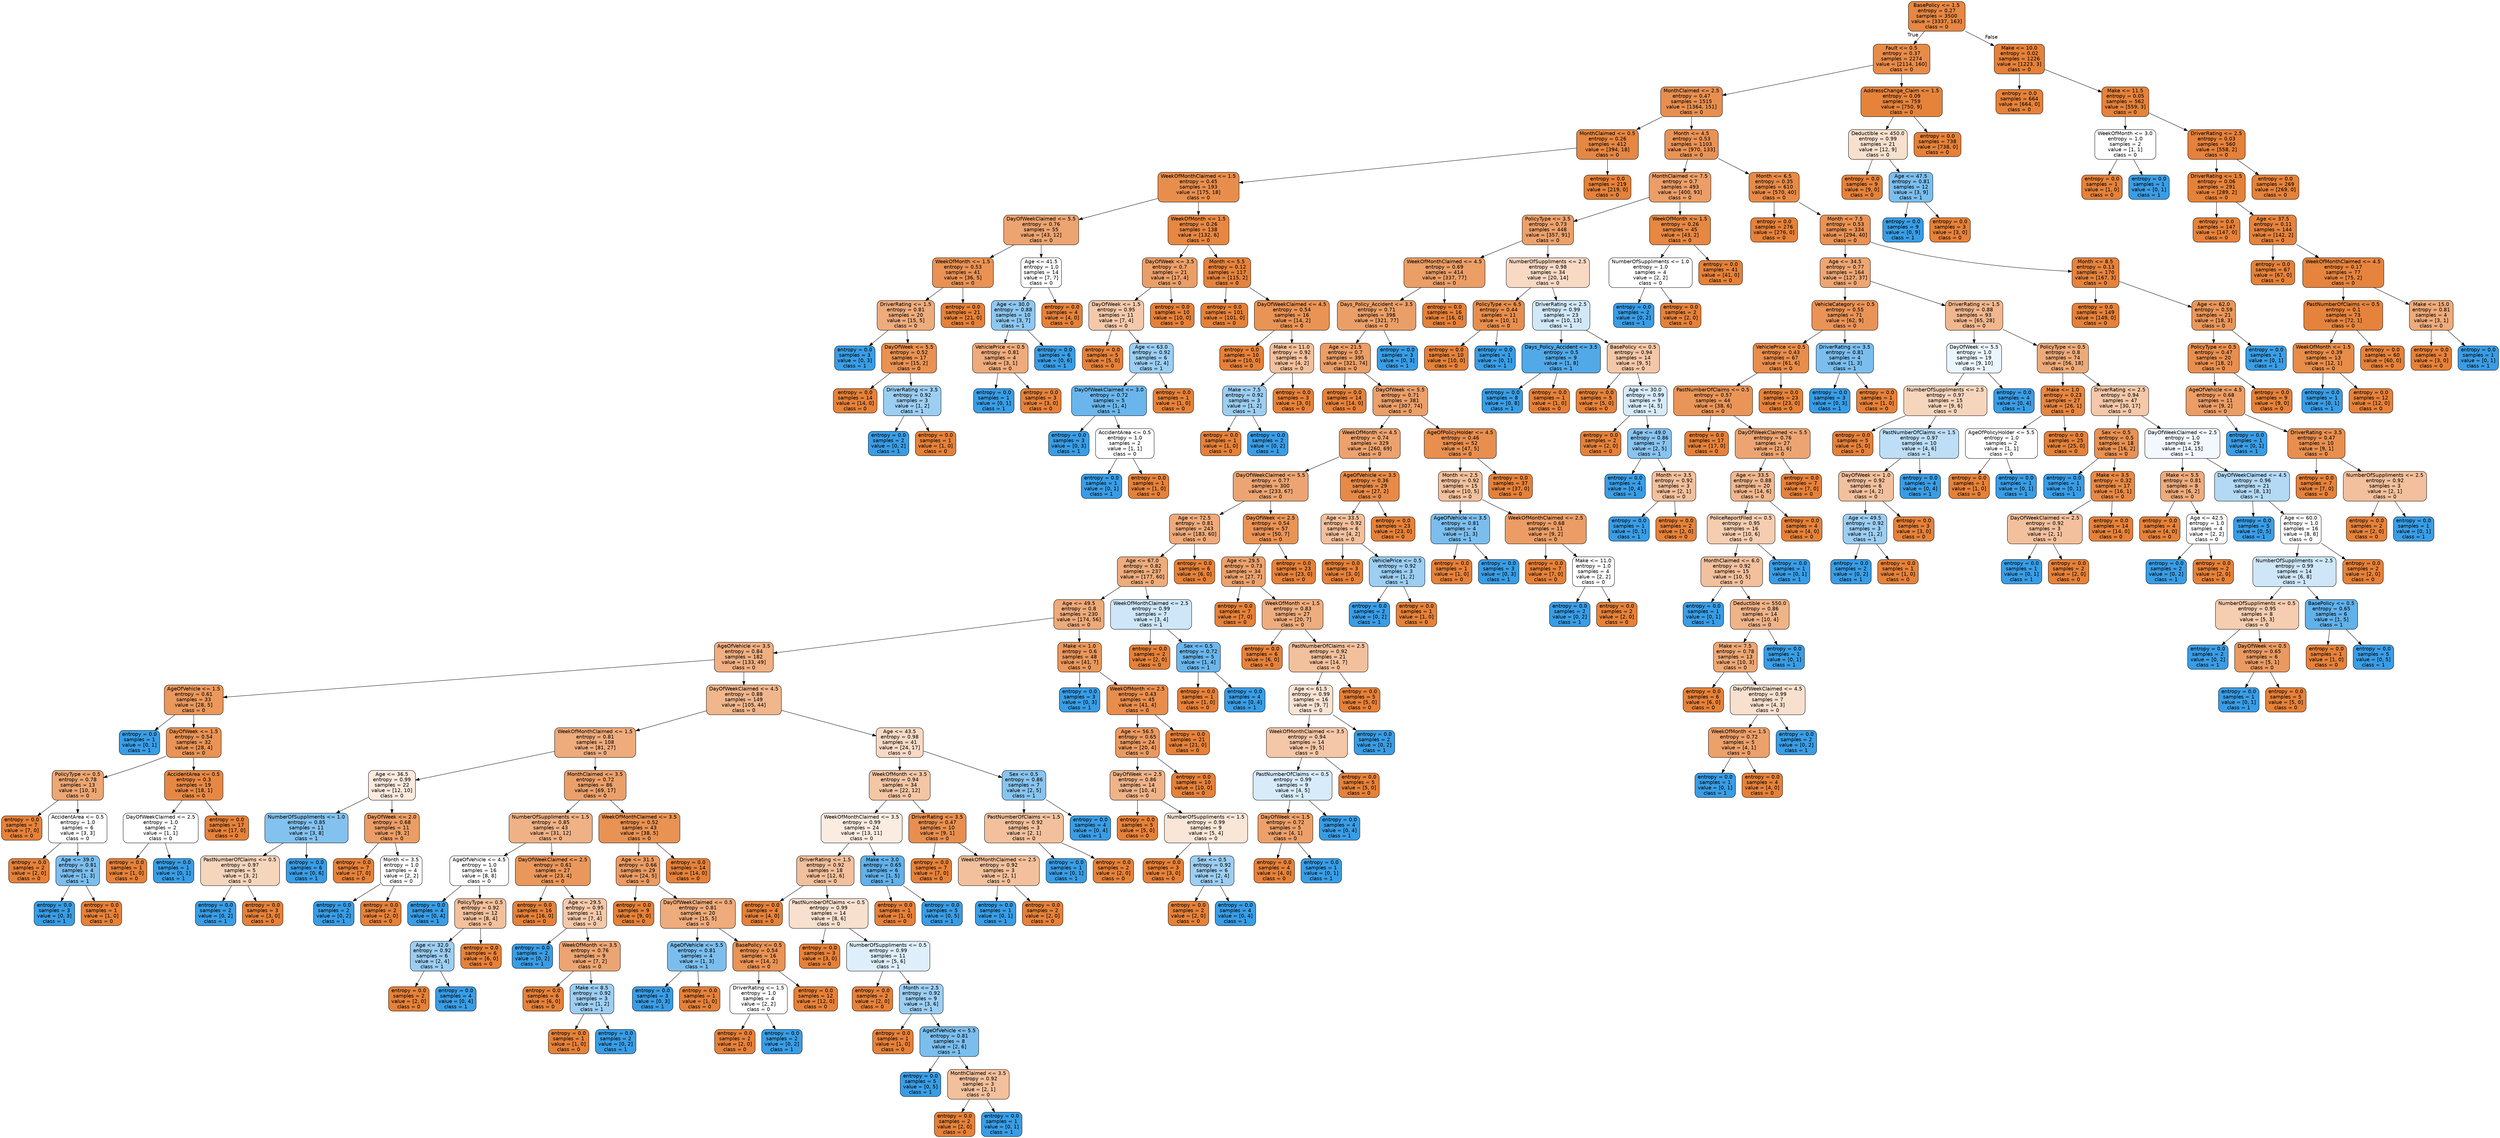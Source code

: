 digraph Tree {
node [shape=box, style="filled, rounded", color="black", fontname=helvetica] ;
edge [fontname=helvetica] ;
0 [label="BasePolicy <= 1.5\nentropy = 0.27\nsamples = 3500\nvalue = [3337, 163]\nclass = 0", fillcolor="#e68743"] ;
1 [label="Fault <= 0.5\nentropy = 0.37\nsamples = 2274\nvalue = [2114, 160]\nclass = 0", fillcolor="#e78b48"] ;
0 -> 1 [labeldistance=2.5, labelangle=45, headlabel="True"] ;
2 [label="MonthClaimed <= 2.5\nentropy = 0.47\nsamples = 1515\nvalue = [1364, 151]\nclass = 0", fillcolor="#e88f4f"] ;
1 -> 2 ;
3 [label="MonthClaimed <= 0.5\nentropy = 0.26\nsamples = 412\nvalue = [394, 18]\nclass = 0", fillcolor="#e68742"] ;
2 -> 3 ;
4 [label="WeekOfMonthClaimed <= 1.5\nentropy = 0.45\nsamples = 193\nvalue = [175, 18]\nclass = 0", fillcolor="#e88e4d"] ;
3 -> 4 ;
5 [label="DayOfWeekClaimed <= 5.5\nentropy = 0.76\nsamples = 55\nvalue = [43, 12]\nclass = 0", fillcolor="#eca470"] ;
4 -> 5 ;
6 [label="WeekOfMonth <= 1.5\nentropy = 0.53\nsamples = 41\nvalue = [36, 5]\nclass = 0", fillcolor="#e99254"] ;
5 -> 6 ;
7 [label="DriverRating <= 1.5\nentropy = 0.81\nsamples = 20\nvalue = [15, 5]\nclass = 0", fillcolor="#eeab7b"] ;
6 -> 7 ;
8 [label="entropy = 0.0\nsamples = 3\nvalue = [0, 3]\nclass = 1", fillcolor="#399de5"] ;
7 -> 8 ;
9 [label="DayOfWeek <= 5.5\nentropy = 0.52\nsamples = 17\nvalue = [15, 2]\nclass = 0", fillcolor="#e89253"] ;
7 -> 9 ;
10 [label="entropy = 0.0\nsamples = 14\nvalue = [14, 0]\nclass = 0", fillcolor="#e58139"] ;
9 -> 10 ;
11 [label="DriverRating <= 3.5\nentropy = 0.92\nsamples = 3\nvalue = [1, 2]\nclass = 1", fillcolor="#9ccef2"] ;
9 -> 11 ;
12 [label="entropy = 0.0\nsamples = 2\nvalue = [0, 2]\nclass = 1", fillcolor="#399de5"] ;
11 -> 12 ;
13 [label="entropy = 0.0\nsamples = 1\nvalue = [1, 0]\nclass = 0", fillcolor="#e58139"] ;
11 -> 13 ;
14 [label="entropy = 0.0\nsamples = 21\nvalue = [21, 0]\nclass = 0", fillcolor="#e58139"] ;
6 -> 14 ;
15 [label="Age <= 41.5\nentropy = 1.0\nsamples = 14\nvalue = [7, 7]\nclass = 0", fillcolor="#ffffff"] ;
5 -> 15 ;
16 [label="Age <= 30.0\nentropy = 0.88\nsamples = 10\nvalue = [3, 7]\nclass = 1", fillcolor="#8ec7f0"] ;
15 -> 16 ;
17 [label="VehiclePrice <= 0.5\nentropy = 0.81\nsamples = 4\nvalue = [3, 1]\nclass = 0", fillcolor="#eeab7b"] ;
16 -> 17 ;
18 [label="entropy = 0.0\nsamples = 1\nvalue = [0, 1]\nclass = 1", fillcolor="#399de5"] ;
17 -> 18 ;
19 [label="entropy = 0.0\nsamples = 3\nvalue = [3, 0]\nclass = 0", fillcolor="#e58139"] ;
17 -> 19 ;
20 [label="entropy = 0.0\nsamples = 6\nvalue = [0, 6]\nclass = 1", fillcolor="#399de5"] ;
16 -> 20 ;
21 [label="entropy = 0.0\nsamples = 4\nvalue = [4, 0]\nclass = 0", fillcolor="#e58139"] ;
15 -> 21 ;
22 [label="WeekOfMonth <= 1.5\nentropy = 0.26\nsamples = 138\nvalue = [132, 6]\nclass = 0", fillcolor="#e68742"] ;
4 -> 22 ;
23 [label="DayOfWeek <= 3.5\nentropy = 0.7\nsamples = 21\nvalue = [17, 4]\nclass = 0", fillcolor="#eb9f68"] ;
22 -> 23 ;
24 [label="DayOfWeek <= 1.5\nentropy = 0.95\nsamples = 11\nvalue = [7, 4]\nclass = 0", fillcolor="#f4c9aa"] ;
23 -> 24 ;
25 [label="entropy = 0.0\nsamples = 5\nvalue = [5, 0]\nclass = 0", fillcolor="#e58139"] ;
24 -> 25 ;
26 [label="Age <= 63.0\nentropy = 0.92\nsamples = 6\nvalue = [2, 4]\nclass = 1", fillcolor="#9ccef2"] ;
24 -> 26 ;
27 [label="DayOfWeekClaimed <= 3.0\nentropy = 0.72\nsamples = 5\nvalue = [1, 4]\nclass = 1", fillcolor="#6ab6ec"] ;
26 -> 27 ;
28 [label="entropy = 0.0\nsamples = 3\nvalue = [0, 3]\nclass = 1", fillcolor="#399de5"] ;
27 -> 28 ;
29 [label="AccidentArea <= 0.5\nentropy = 1.0\nsamples = 2\nvalue = [1, 1]\nclass = 0", fillcolor="#ffffff"] ;
27 -> 29 ;
30 [label="entropy = 0.0\nsamples = 1\nvalue = [0, 1]\nclass = 1", fillcolor="#399de5"] ;
29 -> 30 ;
31 [label="entropy = 0.0\nsamples = 1\nvalue = [1, 0]\nclass = 0", fillcolor="#e58139"] ;
29 -> 31 ;
32 [label="entropy = 0.0\nsamples = 1\nvalue = [1, 0]\nclass = 0", fillcolor="#e58139"] ;
26 -> 32 ;
33 [label="entropy = 0.0\nsamples = 10\nvalue = [10, 0]\nclass = 0", fillcolor="#e58139"] ;
23 -> 33 ;
34 [label="Month <= 5.5\nentropy = 0.12\nsamples = 117\nvalue = [115, 2]\nclass = 0", fillcolor="#e5833c"] ;
22 -> 34 ;
35 [label="entropy = 0.0\nsamples = 101\nvalue = [101, 0]\nclass = 0", fillcolor="#e58139"] ;
34 -> 35 ;
36 [label="DayOfWeekClaimed <= 4.5\nentropy = 0.54\nsamples = 16\nvalue = [14, 2]\nclass = 0", fillcolor="#e99355"] ;
34 -> 36 ;
37 [label="entropy = 0.0\nsamples = 10\nvalue = [10, 0]\nclass = 0", fillcolor="#e58139"] ;
36 -> 37 ;
38 [label="Make <= 11.0\nentropy = 0.92\nsamples = 6\nvalue = [4, 2]\nclass = 0", fillcolor="#f2c09c"] ;
36 -> 38 ;
39 [label="Make <= 7.5\nentropy = 0.92\nsamples = 3\nvalue = [1, 2]\nclass = 1", fillcolor="#9ccef2"] ;
38 -> 39 ;
40 [label="entropy = 0.0\nsamples = 1\nvalue = [1, 0]\nclass = 0", fillcolor="#e58139"] ;
39 -> 40 ;
41 [label="entropy = 0.0\nsamples = 2\nvalue = [0, 2]\nclass = 1", fillcolor="#399de5"] ;
39 -> 41 ;
42 [label="entropy = 0.0\nsamples = 3\nvalue = [3, 0]\nclass = 0", fillcolor="#e58139"] ;
38 -> 42 ;
43 [label="entropy = 0.0\nsamples = 219\nvalue = [219, 0]\nclass = 0", fillcolor="#e58139"] ;
3 -> 43 ;
44 [label="Month <= 4.5\nentropy = 0.53\nsamples = 1103\nvalue = [970, 133]\nclass = 0", fillcolor="#e99254"] ;
2 -> 44 ;
45 [label="MonthClaimed <= 7.5\nentropy = 0.7\nsamples = 493\nvalue = [400, 93]\nclass = 0", fillcolor="#eb9e67"] ;
44 -> 45 ;
46 [label="PolicyType <= 3.5\nentropy = 0.73\nsamples = 448\nvalue = [357, 91]\nclass = 0", fillcolor="#eca16b"] ;
45 -> 46 ;
47 [label="WeekOfMonthClaimed <= 4.5\nentropy = 0.69\nsamples = 414\nvalue = [337, 77]\nclass = 0", fillcolor="#eb9e66"] ;
46 -> 47 ;
48 [label="Days_Policy_Accident <= 3.5\nentropy = 0.71\nsamples = 398\nvalue = [321, 77]\nclass = 0", fillcolor="#eb9f68"] ;
47 -> 48 ;
49 [label="Age <= 21.5\nentropy = 0.7\nsamples = 395\nvalue = [321, 74]\nclass = 0", fillcolor="#eb9e67"] ;
48 -> 49 ;
50 [label="entropy = 0.0\nsamples = 14\nvalue = [14, 0]\nclass = 0", fillcolor="#e58139"] ;
49 -> 50 ;
51 [label="DayOfWeek <= 5.5\nentropy = 0.71\nsamples = 381\nvalue = [307, 74]\nclass = 0", fillcolor="#eb9f69"] ;
49 -> 51 ;
52 [label="WeekOfMonth <= 4.5\nentropy = 0.74\nsamples = 329\nvalue = [260, 69]\nclass = 0", fillcolor="#eca26e"] ;
51 -> 52 ;
53 [label="DayOfWeekClaimed <= 5.5\nentropy = 0.77\nsamples = 300\nvalue = [233, 67]\nclass = 0", fillcolor="#eca572"] ;
52 -> 53 ;
54 [label="Age <= 72.5\nentropy = 0.81\nsamples = 243\nvalue = [183, 60]\nclass = 0", fillcolor="#eeaa7a"] ;
53 -> 54 ;
55 [label="Age <= 67.0\nentropy = 0.82\nsamples = 237\nvalue = [177, 60]\nclass = 0", fillcolor="#eeac7c"] ;
54 -> 55 ;
56 [label="Age <= 49.5\nentropy = 0.8\nsamples = 230\nvalue = [174, 56]\nclass = 0", fillcolor="#edaa79"] ;
55 -> 56 ;
57 [label="AgeOfVehicle <= 3.5\nentropy = 0.84\nsamples = 182\nvalue = [133, 49]\nclass = 0", fillcolor="#efaf82"] ;
56 -> 57 ;
58 [label="AgeOfVehicle <= 1.5\nentropy = 0.61\nsamples = 33\nvalue = [28, 5]\nclass = 0", fillcolor="#ea985c"] ;
57 -> 58 ;
59 [label="entropy = 0.0\nsamples = 1\nvalue = [0, 1]\nclass = 1", fillcolor="#399de5"] ;
58 -> 59 ;
60 [label="DayOfWeek <= 1.5\nentropy = 0.54\nsamples = 32\nvalue = [28, 4]\nclass = 0", fillcolor="#e99355"] ;
58 -> 60 ;
61 [label="PolicyType <= 0.5\nentropy = 0.78\nsamples = 13\nvalue = [10, 3]\nclass = 0", fillcolor="#eda774"] ;
60 -> 61 ;
62 [label="entropy = 0.0\nsamples = 7\nvalue = [7, 0]\nclass = 0", fillcolor="#e58139"] ;
61 -> 62 ;
63 [label="AccidentArea <= 0.5\nentropy = 1.0\nsamples = 6\nvalue = [3, 3]\nclass = 0", fillcolor="#ffffff"] ;
61 -> 63 ;
64 [label="entropy = 0.0\nsamples = 2\nvalue = [2, 0]\nclass = 0", fillcolor="#e58139"] ;
63 -> 64 ;
65 [label="Age <= 39.0\nentropy = 0.81\nsamples = 4\nvalue = [1, 3]\nclass = 1", fillcolor="#7bbeee"] ;
63 -> 65 ;
66 [label="entropy = 0.0\nsamples = 3\nvalue = [0, 3]\nclass = 1", fillcolor="#399de5"] ;
65 -> 66 ;
67 [label="entropy = 0.0\nsamples = 1\nvalue = [1, 0]\nclass = 0", fillcolor="#e58139"] ;
65 -> 67 ;
68 [label="AccidentArea <= 0.5\nentropy = 0.3\nsamples = 19\nvalue = [18, 1]\nclass = 0", fillcolor="#e68844"] ;
60 -> 68 ;
69 [label="DayOfWeekClaimed <= 2.5\nentropy = 1.0\nsamples = 2\nvalue = [1, 1]\nclass = 0", fillcolor="#ffffff"] ;
68 -> 69 ;
70 [label="entropy = 0.0\nsamples = 1\nvalue = [1, 0]\nclass = 0", fillcolor="#e58139"] ;
69 -> 70 ;
71 [label="entropy = 0.0\nsamples = 1\nvalue = [0, 1]\nclass = 1", fillcolor="#399de5"] ;
69 -> 71 ;
72 [label="entropy = 0.0\nsamples = 17\nvalue = [17, 0]\nclass = 0", fillcolor="#e58139"] ;
68 -> 72 ;
73 [label="DayOfWeekClaimed <= 4.5\nentropy = 0.88\nsamples = 149\nvalue = [105, 44]\nclass = 0", fillcolor="#f0b68c"] ;
57 -> 73 ;
74 [label="WeekOfMonthClaimed <= 1.5\nentropy = 0.81\nsamples = 108\nvalue = [81, 27]\nclass = 0", fillcolor="#eeab7b"] ;
73 -> 74 ;
75 [label="Age <= 36.5\nentropy = 0.99\nsamples = 22\nvalue = [12, 10]\nclass = 0", fillcolor="#fbeade"] ;
74 -> 75 ;
76 [label="NumberOfSuppliments <= 1.0\nentropy = 0.85\nsamples = 11\nvalue = [3, 8]\nclass = 1", fillcolor="#83c2ef"] ;
75 -> 76 ;
77 [label="PastNumberOfClaims <= 0.5\nentropy = 0.97\nsamples = 5\nvalue = [3, 2]\nclass = 0", fillcolor="#f6d5bd"] ;
76 -> 77 ;
78 [label="entropy = 0.0\nsamples = 2\nvalue = [0, 2]\nclass = 1", fillcolor="#399de5"] ;
77 -> 78 ;
79 [label="entropy = 0.0\nsamples = 3\nvalue = [3, 0]\nclass = 0", fillcolor="#e58139"] ;
77 -> 79 ;
80 [label="entropy = 0.0\nsamples = 6\nvalue = [0, 6]\nclass = 1", fillcolor="#399de5"] ;
76 -> 80 ;
81 [label="DayOfWeek <= 2.0\nentropy = 0.68\nsamples = 11\nvalue = [9, 2]\nclass = 0", fillcolor="#eb9d65"] ;
75 -> 81 ;
82 [label="entropy = 0.0\nsamples = 7\nvalue = [7, 0]\nclass = 0", fillcolor="#e58139"] ;
81 -> 82 ;
83 [label="Month <= 3.5\nentropy = 1.0\nsamples = 4\nvalue = [2, 2]\nclass = 0", fillcolor="#ffffff"] ;
81 -> 83 ;
84 [label="entropy = 0.0\nsamples = 2\nvalue = [0, 2]\nclass = 1", fillcolor="#399de5"] ;
83 -> 84 ;
85 [label="entropy = 0.0\nsamples = 2\nvalue = [2, 0]\nclass = 0", fillcolor="#e58139"] ;
83 -> 85 ;
86 [label="MonthClaimed <= 3.5\nentropy = 0.72\nsamples = 86\nvalue = [69, 17]\nclass = 0", fillcolor="#eba06a"] ;
74 -> 86 ;
87 [label="NumberOfSuppliments <= 1.5\nentropy = 0.85\nsamples = 43\nvalue = [31, 12]\nclass = 0", fillcolor="#efb286"] ;
86 -> 87 ;
88 [label="AgeOfVehicle <= 4.5\nentropy = 1.0\nsamples = 16\nvalue = [8, 8]\nclass = 0", fillcolor="#ffffff"] ;
87 -> 88 ;
89 [label="entropy = 0.0\nsamples = 4\nvalue = [0, 4]\nclass = 1", fillcolor="#399de5"] ;
88 -> 89 ;
90 [label="PolicyType <= 0.5\nentropy = 0.92\nsamples = 12\nvalue = [8, 4]\nclass = 0", fillcolor="#f2c09c"] ;
88 -> 90 ;
91 [label="Age <= 32.0\nentropy = 0.92\nsamples = 6\nvalue = [2, 4]\nclass = 1", fillcolor="#9ccef2"] ;
90 -> 91 ;
92 [label="entropy = 0.0\nsamples = 2\nvalue = [2, 0]\nclass = 0", fillcolor="#e58139"] ;
91 -> 92 ;
93 [label="entropy = 0.0\nsamples = 4\nvalue = [0, 4]\nclass = 1", fillcolor="#399de5"] ;
91 -> 93 ;
94 [label="entropy = 0.0\nsamples = 6\nvalue = [6, 0]\nclass = 0", fillcolor="#e58139"] ;
90 -> 94 ;
95 [label="DayOfWeekClaimed <= 2.5\nentropy = 0.61\nsamples = 27\nvalue = [23, 4]\nclass = 0", fillcolor="#ea975b"] ;
87 -> 95 ;
96 [label="entropy = 0.0\nsamples = 16\nvalue = [16, 0]\nclass = 0", fillcolor="#e58139"] ;
95 -> 96 ;
97 [label="Age <= 29.5\nentropy = 0.95\nsamples = 11\nvalue = [7, 4]\nclass = 0", fillcolor="#f4c9aa"] ;
95 -> 97 ;
98 [label="entropy = 0.0\nsamples = 2\nvalue = [0, 2]\nclass = 1", fillcolor="#399de5"] ;
97 -> 98 ;
99 [label="WeekOfMonth <= 3.5\nentropy = 0.76\nsamples = 9\nvalue = [7, 2]\nclass = 0", fillcolor="#eca572"] ;
97 -> 99 ;
100 [label="entropy = 0.0\nsamples = 6\nvalue = [6, 0]\nclass = 0", fillcolor="#e58139"] ;
99 -> 100 ;
101 [label="Make <= 8.5\nentropy = 0.92\nsamples = 3\nvalue = [1, 2]\nclass = 1", fillcolor="#9ccef2"] ;
99 -> 101 ;
102 [label="entropy = 0.0\nsamples = 1\nvalue = [1, 0]\nclass = 0", fillcolor="#e58139"] ;
101 -> 102 ;
103 [label="entropy = 0.0\nsamples = 2\nvalue = [0, 2]\nclass = 1", fillcolor="#399de5"] ;
101 -> 103 ;
104 [label="WeekOfMonthClaimed <= 3.5\nentropy = 0.52\nsamples = 43\nvalue = [38, 5]\nclass = 0", fillcolor="#e89253"] ;
86 -> 104 ;
105 [label="Age <= 31.5\nentropy = 0.66\nsamples = 29\nvalue = [24, 5]\nclass = 0", fillcolor="#ea9b62"] ;
104 -> 105 ;
106 [label="entropy = 0.0\nsamples = 9\nvalue = [9, 0]\nclass = 0", fillcolor="#e58139"] ;
105 -> 106 ;
107 [label="DayOfWeekClaimed <= 0.5\nentropy = 0.81\nsamples = 20\nvalue = [15, 5]\nclass = 0", fillcolor="#eeab7b"] ;
105 -> 107 ;
108 [label="AgeOfVehicle <= 5.5\nentropy = 0.81\nsamples = 4\nvalue = [1, 3]\nclass = 1", fillcolor="#7bbeee"] ;
107 -> 108 ;
109 [label="entropy = 0.0\nsamples = 3\nvalue = [0, 3]\nclass = 1", fillcolor="#399de5"] ;
108 -> 109 ;
110 [label="entropy = 0.0\nsamples = 1\nvalue = [1, 0]\nclass = 0", fillcolor="#e58139"] ;
108 -> 110 ;
111 [label="BasePolicy <= 0.5\nentropy = 0.54\nsamples = 16\nvalue = [14, 2]\nclass = 0", fillcolor="#e99355"] ;
107 -> 111 ;
112 [label="DriverRating <= 1.5\nentropy = 1.0\nsamples = 4\nvalue = [2, 2]\nclass = 0", fillcolor="#ffffff"] ;
111 -> 112 ;
113 [label="entropy = 0.0\nsamples = 2\nvalue = [2, 0]\nclass = 0", fillcolor="#e58139"] ;
112 -> 113 ;
114 [label="entropy = 0.0\nsamples = 2\nvalue = [0, 2]\nclass = 1", fillcolor="#399de5"] ;
112 -> 114 ;
115 [label="entropy = 0.0\nsamples = 12\nvalue = [12, 0]\nclass = 0", fillcolor="#e58139"] ;
111 -> 115 ;
116 [label="entropy = 0.0\nsamples = 14\nvalue = [14, 0]\nclass = 0", fillcolor="#e58139"] ;
104 -> 116 ;
117 [label="Age <= 43.5\nentropy = 0.98\nsamples = 41\nvalue = [24, 17]\nclass = 0", fillcolor="#f7dac5"] ;
73 -> 117 ;
118 [label="WeekOfMonth <= 3.5\nentropy = 0.94\nsamples = 34\nvalue = [22, 12]\nclass = 0", fillcolor="#f3c6a5"] ;
117 -> 118 ;
119 [label="WeekOfMonthClaimed <= 3.5\nentropy = 0.99\nsamples = 24\nvalue = [13, 11]\nclass = 0", fillcolor="#fbece1"] ;
118 -> 119 ;
120 [label="DriverRating <= 1.5\nentropy = 0.92\nsamples = 18\nvalue = [12, 6]\nclass = 0", fillcolor="#f2c09c"] ;
119 -> 120 ;
121 [label="entropy = 0.0\nsamples = 4\nvalue = [4, 0]\nclass = 0", fillcolor="#e58139"] ;
120 -> 121 ;
122 [label="PastNumberOfClaims <= 0.5\nentropy = 0.99\nsamples = 14\nvalue = [8, 6]\nclass = 0", fillcolor="#f8e0ce"] ;
120 -> 122 ;
123 [label="entropy = 0.0\nsamples = 3\nvalue = [3, 0]\nclass = 0", fillcolor="#e58139"] ;
122 -> 123 ;
124 [label="NumberOfSuppliments <= 0.5\nentropy = 0.99\nsamples = 11\nvalue = [5, 6]\nclass = 1", fillcolor="#deeffb"] ;
122 -> 124 ;
125 [label="entropy = 0.0\nsamples = 2\nvalue = [2, 0]\nclass = 0", fillcolor="#e58139"] ;
124 -> 125 ;
126 [label="Month <= 2.5\nentropy = 0.92\nsamples = 9\nvalue = [3, 6]\nclass = 1", fillcolor="#9ccef2"] ;
124 -> 126 ;
127 [label="entropy = 0.0\nsamples = 1\nvalue = [1, 0]\nclass = 0", fillcolor="#e58139"] ;
126 -> 127 ;
128 [label="AgeOfVehicle <= 5.5\nentropy = 0.81\nsamples = 8\nvalue = [2, 6]\nclass = 1", fillcolor="#7bbeee"] ;
126 -> 128 ;
129 [label="entropy = 0.0\nsamples = 5\nvalue = [0, 5]\nclass = 1", fillcolor="#399de5"] ;
128 -> 129 ;
130 [label="MonthClaimed <= 3.5\nentropy = 0.92\nsamples = 3\nvalue = [2, 1]\nclass = 0", fillcolor="#f2c09c"] ;
128 -> 130 ;
131 [label="entropy = 0.0\nsamples = 2\nvalue = [2, 0]\nclass = 0", fillcolor="#e58139"] ;
130 -> 131 ;
132 [label="entropy = 0.0\nsamples = 1\nvalue = [0, 1]\nclass = 1", fillcolor="#399de5"] ;
130 -> 132 ;
133 [label="Make <= 3.0\nentropy = 0.65\nsamples = 6\nvalue = [1, 5]\nclass = 1", fillcolor="#61b1ea"] ;
119 -> 133 ;
134 [label="entropy = 0.0\nsamples = 1\nvalue = [1, 0]\nclass = 0", fillcolor="#e58139"] ;
133 -> 134 ;
135 [label="entropy = 0.0\nsamples = 5\nvalue = [0, 5]\nclass = 1", fillcolor="#399de5"] ;
133 -> 135 ;
136 [label="DriverRating <= 3.5\nentropy = 0.47\nsamples = 10\nvalue = [9, 1]\nclass = 0", fillcolor="#e88f4f"] ;
118 -> 136 ;
137 [label="entropy = 0.0\nsamples = 7\nvalue = [7, 0]\nclass = 0", fillcolor="#e58139"] ;
136 -> 137 ;
138 [label="WeekOfMonthClaimed <= 2.5\nentropy = 0.92\nsamples = 3\nvalue = [2, 1]\nclass = 0", fillcolor="#f2c09c"] ;
136 -> 138 ;
139 [label="entropy = 0.0\nsamples = 1\nvalue = [0, 1]\nclass = 1", fillcolor="#399de5"] ;
138 -> 139 ;
140 [label="entropy = 0.0\nsamples = 2\nvalue = [2, 0]\nclass = 0", fillcolor="#e58139"] ;
138 -> 140 ;
141 [label="Sex <= 0.5\nentropy = 0.86\nsamples = 7\nvalue = [2, 5]\nclass = 1", fillcolor="#88c4ef"] ;
117 -> 141 ;
142 [label="PastNumberOfClaims <= 1.5\nentropy = 0.92\nsamples = 3\nvalue = [2, 1]\nclass = 0", fillcolor="#f2c09c"] ;
141 -> 142 ;
143 [label="entropy = 0.0\nsamples = 1\nvalue = [0, 1]\nclass = 1", fillcolor="#399de5"] ;
142 -> 143 ;
144 [label="entropy = 0.0\nsamples = 2\nvalue = [2, 0]\nclass = 0", fillcolor="#e58139"] ;
142 -> 144 ;
145 [label="entropy = 0.0\nsamples = 4\nvalue = [0, 4]\nclass = 1", fillcolor="#399de5"] ;
141 -> 145 ;
146 [label="Make <= 1.0\nentropy = 0.6\nsamples = 48\nvalue = [41, 7]\nclass = 0", fillcolor="#e9975b"] ;
56 -> 146 ;
147 [label="entropy = 0.0\nsamples = 3\nvalue = [0, 3]\nclass = 1", fillcolor="#399de5"] ;
146 -> 147 ;
148 [label="WeekOfMonth <= 2.5\nentropy = 0.43\nsamples = 45\nvalue = [41, 4]\nclass = 0", fillcolor="#e88d4c"] ;
146 -> 148 ;
149 [label="Age <= 56.5\nentropy = 0.65\nsamples = 24\nvalue = [20, 4]\nclass = 0", fillcolor="#ea9a61"] ;
148 -> 149 ;
150 [label="DayOfWeek <= 2.5\nentropy = 0.86\nsamples = 14\nvalue = [10, 4]\nclass = 0", fillcolor="#efb388"] ;
149 -> 150 ;
151 [label="entropy = 0.0\nsamples = 5\nvalue = [5, 0]\nclass = 0", fillcolor="#e58139"] ;
150 -> 151 ;
152 [label="NumberOfSuppliments <= 1.5\nentropy = 0.99\nsamples = 9\nvalue = [5, 4]\nclass = 0", fillcolor="#fae6d7"] ;
150 -> 152 ;
153 [label="entropy = 0.0\nsamples = 3\nvalue = [3, 0]\nclass = 0", fillcolor="#e58139"] ;
152 -> 153 ;
154 [label="Sex <= 0.5\nentropy = 0.92\nsamples = 6\nvalue = [2, 4]\nclass = 1", fillcolor="#9ccef2"] ;
152 -> 154 ;
155 [label="entropy = 0.0\nsamples = 2\nvalue = [2, 0]\nclass = 0", fillcolor="#e58139"] ;
154 -> 155 ;
156 [label="entropy = 0.0\nsamples = 4\nvalue = [0, 4]\nclass = 1", fillcolor="#399de5"] ;
154 -> 156 ;
157 [label="entropy = 0.0\nsamples = 10\nvalue = [10, 0]\nclass = 0", fillcolor="#e58139"] ;
149 -> 157 ;
158 [label="entropy = 0.0\nsamples = 21\nvalue = [21, 0]\nclass = 0", fillcolor="#e58139"] ;
148 -> 158 ;
159 [label="WeekOfMonthClaimed <= 2.5\nentropy = 0.99\nsamples = 7\nvalue = [3, 4]\nclass = 1", fillcolor="#cee6f8"] ;
55 -> 159 ;
160 [label="entropy = 0.0\nsamples = 2\nvalue = [2, 0]\nclass = 0", fillcolor="#e58139"] ;
159 -> 160 ;
161 [label="Sex <= 0.5\nentropy = 0.72\nsamples = 5\nvalue = [1, 4]\nclass = 1", fillcolor="#6ab6ec"] ;
159 -> 161 ;
162 [label="entropy = 0.0\nsamples = 1\nvalue = [1, 0]\nclass = 0", fillcolor="#e58139"] ;
161 -> 162 ;
163 [label="entropy = 0.0\nsamples = 4\nvalue = [0, 4]\nclass = 1", fillcolor="#399de5"] ;
161 -> 163 ;
164 [label="entropy = 0.0\nsamples = 6\nvalue = [6, 0]\nclass = 0", fillcolor="#e58139"] ;
54 -> 164 ;
165 [label="DayOfWeek <= 2.5\nentropy = 0.54\nsamples = 57\nvalue = [50, 7]\nclass = 0", fillcolor="#e99355"] ;
53 -> 165 ;
166 [label="Age <= 29.5\nentropy = 0.73\nsamples = 34\nvalue = [27, 7]\nclass = 0", fillcolor="#eca26c"] ;
165 -> 166 ;
167 [label="entropy = 0.0\nsamples = 7\nvalue = [7, 0]\nclass = 0", fillcolor="#e58139"] ;
166 -> 167 ;
168 [label="WeekOfMonth <= 1.5\nentropy = 0.83\nsamples = 27\nvalue = [20, 7]\nclass = 0", fillcolor="#eead7e"] ;
166 -> 168 ;
169 [label="entropy = 0.0\nsamples = 6\nvalue = [6, 0]\nclass = 0", fillcolor="#e58139"] ;
168 -> 169 ;
170 [label="PastNumberOfClaims <= 2.5\nentropy = 0.92\nsamples = 21\nvalue = [14, 7]\nclass = 0", fillcolor="#f2c09c"] ;
168 -> 170 ;
171 [label="Age <= 61.5\nentropy = 0.99\nsamples = 16\nvalue = [9, 7]\nclass = 0", fillcolor="#f9e3d3"] ;
170 -> 171 ;
172 [label="WeekOfMonthClaimed <= 3.5\nentropy = 0.94\nsamples = 14\nvalue = [9, 5]\nclass = 0", fillcolor="#f3c7a7"] ;
171 -> 172 ;
173 [label="PastNumberOfClaims <= 0.5\nentropy = 0.99\nsamples = 9\nvalue = [4, 5]\nclass = 1", fillcolor="#d7ebfa"] ;
172 -> 173 ;
174 [label="DayOfWeek <= 1.5\nentropy = 0.72\nsamples = 5\nvalue = [4, 1]\nclass = 0", fillcolor="#eca06a"] ;
173 -> 174 ;
175 [label="entropy = 0.0\nsamples = 4\nvalue = [4, 0]\nclass = 0", fillcolor="#e58139"] ;
174 -> 175 ;
176 [label="entropy = 0.0\nsamples = 1\nvalue = [0, 1]\nclass = 1", fillcolor="#399de5"] ;
174 -> 176 ;
177 [label="entropy = 0.0\nsamples = 4\nvalue = [0, 4]\nclass = 1", fillcolor="#399de5"] ;
173 -> 177 ;
178 [label="entropy = 0.0\nsamples = 5\nvalue = [5, 0]\nclass = 0", fillcolor="#e58139"] ;
172 -> 178 ;
179 [label="entropy = 0.0\nsamples = 2\nvalue = [0, 2]\nclass = 1", fillcolor="#399de5"] ;
171 -> 179 ;
180 [label="entropy = 0.0\nsamples = 5\nvalue = [5, 0]\nclass = 0", fillcolor="#e58139"] ;
170 -> 180 ;
181 [label="entropy = 0.0\nsamples = 23\nvalue = [23, 0]\nclass = 0", fillcolor="#e58139"] ;
165 -> 181 ;
182 [label="AgeOfVehicle <= 3.5\nentropy = 0.36\nsamples = 29\nvalue = [27, 2]\nclass = 0", fillcolor="#e78a48"] ;
52 -> 182 ;
183 [label="Age <= 33.5\nentropy = 0.92\nsamples = 6\nvalue = [4, 2]\nclass = 0", fillcolor="#f2c09c"] ;
182 -> 183 ;
184 [label="entropy = 0.0\nsamples = 3\nvalue = [3, 0]\nclass = 0", fillcolor="#e58139"] ;
183 -> 184 ;
185 [label="VehiclePrice <= 0.5\nentropy = 0.92\nsamples = 3\nvalue = [1, 2]\nclass = 1", fillcolor="#9ccef2"] ;
183 -> 185 ;
186 [label="entropy = 0.0\nsamples = 2\nvalue = [0, 2]\nclass = 1", fillcolor="#399de5"] ;
185 -> 186 ;
187 [label="entropy = 0.0\nsamples = 1\nvalue = [1, 0]\nclass = 0", fillcolor="#e58139"] ;
185 -> 187 ;
188 [label="entropy = 0.0\nsamples = 23\nvalue = [23, 0]\nclass = 0", fillcolor="#e58139"] ;
182 -> 188 ;
189 [label="AgeOfPolicyHolder <= 4.5\nentropy = 0.46\nsamples = 52\nvalue = [47, 5]\nclass = 0", fillcolor="#e88e4e"] ;
51 -> 189 ;
190 [label="Month <= 2.5\nentropy = 0.92\nsamples = 15\nvalue = [10, 5]\nclass = 0", fillcolor="#f2c09c"] ;
189 -> 190 ;
191 [label="AgeOfVehicle <= 3.5\nentropy = 0.81\nsamples = 4\nvalue = [1, 3]\nclass = 1", fillcolor="#7bbeee"] ;
190 -> 191 ;
192 [label="entropy = 0.0\nsamples = 1\nvalue = [1, 0]\nclass = 0", fillcolor="#e58139"] ;
191 -> 192 ;
193 [label="entropy = 0.0\nsamples = 3\nvalue = [0, 3]\nclass = 1", fillcolor="#399de5"] ;
191 -> 193 ;
194 [label="WeekOfMonthClaimed <= 2.5\nentropy = 0.68\nsamples = 11\nvalue = [9, 2]\nclass = 0", fillcolor="#eb9d65"] ;
190 -> 194 ;
195 [label="entropy = 0.0\nsamples = 7\nvalue = [7, 0]\nclass = 0", fillcolor="#e58139"] ;
194 -> 195 ;
196 [label="Make <= 11.0\nentropy = 1.0\nsamples = 4\nvalue = [2, 2]\nclass = 0", fillcolor="#ffffff"] ;
194 -> 196 ;
197 [label="entropy = 0.0\nsamples = 2\nvalue = [0, 2]\nclass = 1", fillcolor="#399de5"] ;
196 -> 197 ;
198 [label="entropy = 0.0\nsamples = 2\nvalue = [2, 0]\nclass = 0", fillcolor="#e58139"] ;
196 -> 198 ;
199 [label="entropy = 0.0\nsamples = 37\nvalue = [37, 0]\nclass = 0", fillcolor="#e58139"] ;
189 -> 199 ;
200 [label="entropy = 0.0\nsamples = 3\nvalue = [0, 3]\nclass = 1", fillcolor="#399de5"] ;
48 -> 200 ;
201 [label="entropy = 0.0\nsamples = 16\nvalue = [16, 0]\nclass = 0", fillcolor="#e58139"] ;
47 -> 201 ;
202 [label="NumberOfSuppliments <= 2.5\nentropy = 0.98\nsamples = 34\nvalue = [20, 14]\nclass = 0", fillcolor="#f7d9c4"] ;
46 -> 202 ;
203 [label="PolicyType <= 6.5\nentropy = 0.44\nsamples = 11\nvalue = [10, 1]\nclass = 0", fillcolor="#e88e4d"] ;
202 -> 203 ;
204 [label="entropy = 0.0\nsamples = 10\nvalue = [10, 0]\nclass = 0", fillcolor="#e58139"] ;
203 -> 204 ;
205 [label="entropy = 0.0\nsamples = 1\nvalue = [0, 1]\nclass = 1", fillcolor="#399de5"] ;
203 -> 205 ;
206 [label="DriverRating <= 2.5\nentropy = 0.99\nsamples = 23\nvalue = [10, 13]\nclass = 1", fillcolor="#d1e8f9"] ;
202 -> 206 ;
207 [label="Days_Policy_Accident <= 3.5\nentropy = 0.5\nsamples = 9\nvalue = [1, 8]\nclass = 1", fillcolor="#52a9e8"] ;
206 -> 207 ;
208 [label="entropy = 0.0\nsamples = 8\nvalue = [0, 8]\nclass = 1", fillcolor="#399de5"] ;
207 -> 208 ;
209 [label="entropy = 0.0\nsamples = 1\nvalue = [1, 0]\nclass = 0", fillcolor="#e58139"] ;
207 -> 209 ;
210 [label="BasePolicy <= 0.5\nentropy = 0.94\nsamples = 14\nvalue = [9, 5]\nclass = 0", fillcolor="#f3c7a7"] ;
206 -> 210 ;
211 [label="entropy = 0.0\nsamples = 5\nvalue = [5, 0]\nclass = 0", fillcolor="#e58139"] ;
210 -> 211 ;
212 [label="Age <= 30.0\nentropy = 0.99\nsamples = 9\nvalue = [4, 5]\nclass = 1", fillcolor="#d7ebfa"] ;
210 -> 212 ;
213 [label="entropy = 0.0\nsamples = 2\nvalue = [2, 0]\nclass = 0", fillcolor="#e58139"] ;
212 -> 213 ;
214 [label="Age <= 49.0\nentropy = 0.86\nsamples = 7\nvalue = [2, 5]\nclass = 1", fillcolor="#88c4ef"] ;
212 -> 214 ;
215 [label="entropy = 0.0\nsamples = 4\nvalue = [0, 4]\nclass = 1", fillcolor="#399de5"] ;
214 -> 215 ;
216 [label="Month <= 3.5\nentropy = 0.92\nsamples = 3\nvalue = [2, 1]\nclass = 0", fillcolor="#f2c09c"] ;
214 -> 216 ;
217 [label="entropy = 0.0\nsamples = 1\nvalue = [0, 1]\nclass = 1", fillcolor="#399de5"] ;
216 -> 217 ;
218 [label="entropy = 0.0\nsamples = 2\nvalue = [2, 0]\nclass = 0", fillcolor="#e58139"] ;
216 -> 218 ;
219 [label="WeekOfMonth <= 1.5\nentropy = 0.26\nsamples = 45\nvalue = [43, 2]\nclass = 0", fillcolor="#e68742"] ;
45 -> 219 ;
220 [label="NumberOfSuppliments <= 1.0\nentropy = 1.0\nsamples = 4\nvalue = [2, 2]\nclass = 0", fillcolor="#ffffff"] ;
219 -> 220 ;
221 [label="entropy = 0.0\nsamples = 2\nvalue = [0, 2]\nclass = 1", fillcolor="#399de5"] ;
220 -> 221 ;
222 [label="entropy = 0.0\nsamples = 2\nvalue = [2, 0]\nclass = 0", fillcolor="#e58139"] ;
220 -> 222 ;
223 [label="entropy = 0.0\nsamples = 41\nvalue = [41, 0]\nclass = 0", fillcolor="#e58139"] ;
219 -> 223 ;
224 [label="Month <= 6.5\nentropy = 0.35\nsamples = 610\nvalue = [570, 40]\nclass = 0", fillcolor="#e78a47"] ;
44 -> 224 ;
225 [label="entropy = 0.0\nsamples = 276\nvalue = [276, 0]\nclass = 0", fillcolor="#e58139"] ;
224 -> 225 ;
226 [label="Month <= 7.5\nentropy = 0.53\nsamples = 334\nvalue = [294, 40]\nclass = 0", fillcolor="#e99254"] ;
224 -> 226 ;
227 [label="Age <= 34.5\nentropy = 0.77\nsamples = 164\nvalue = [127, 37]\nclass = 0", fillcolor="#eda673"] ;
226 -> 227 ;
228 [label="VehicleCategory <= 0.5\nentropy = 0.55\nsamples = 71\nvalue = [62, 9]\nclass = 0", fillcolor="#e99356"] ;
227 -> 228 ;
229 [label="VehiclePrice <= 0.5\nentropy = 0.43\nsamples = 67\nvalue = [61, 6]\nclass = 0", fillcolor="#e88d4c"] ;
228 -> 229 ;
230 [label="PastNumberOfClaims <= 0.5\nentropy = 0.57\nsamples = 44\nvalue = [38, 6]\nclass = 0", fillcolor="#e99558"] ;
229 -> 230 ;
231 [label="entropy = 0.0\nsamples = 17\nvalue = [17, 0]\nclass = 0", fillcolor="#e58139"] ;
230 -> 231 ;
232 [label="DayOfWeekClaimed <= 5.5\nentropy = 0.76\nsamples = 27\nvalue = [21, 6]\nclass = 0", fillcolor="#eca572"] ;
230 -> 232 ;
233 [label="Age <= 33.5\nentropy = 0.88\nsamples = 20\nvalue = [14, 6]\nclass = 0", fillcolor="#f0b78e"] ;
232 -> 233 ;
234 [label="PoliceReportFiled <= 0.5\nentropy = 0.95\nsamples = 16\nvalue = [10, 6]\nclass = 0", fillcolor="#f5cdb0"] ;
233 -> 234 ;
235 [label="MonthClaimed <= 6.0\nentropy = 0.92\nsamples = 15\nvalue = [10, 5]\nclass = 0", fillcolor="#f2c09c"] ;
234 -> 235 ;
236 [label="entropy = 0.0\nsamples = 1\nvalue = [0, 1]\nclass = 1", fillcolor="#399de5"] ;
235 -> 236 ;
237 [label="Deductible <= 550.0\nentropy = 0.86\nsamples = 14\nvalue = [10, 4]\nclass = 0", fillcolor="#efb388"] ;
235 -> 237 ;
238 [label="Make <= 7.5\nentropy = 0.78\nsamples = 13\nvalue = [10, 3]\nclass = 0", fillcolor="#eda774"] ;
237 -> 238 ;
239 [label="entropy = 0.0\nsamples = 6\nvalue = [6, 0]\nclass = 0", fillcolor="#e58139"] ;
238 -> 239 ;
240 [label="DayOfWeekClaimed <= 4.5\nentropy = 0.99\nsamples = 7\nvalue = [4, 3]\nclass = 0", fillcolor="#f8e0ce"] ;
238 -> 240 ;
241 [label="WeekOfMonth <= 1.5\nentropy = 0.72\nsamples = 5\nvalue = [4, 1]\nclass = 0", fillcolor="#eca06a"] ;
240 -> 241 ;
242 [label="entropy = 0.0\nsamples = 1\nvalue = [0, 1]\nclass = 1", fillcolor="#399de5"] ;
241 -> 242 ;
243 [label="entropy = 0.0\nsamples = 4\nvalue = [4, 0]\nclass = 0", fillcolor="#e58139"] ;
241 -> 243 ;
244 [label="entropy = 0.0\nsamples = 2\nvalue = [0, 2]\nclass = 1", fillcolor="#399de5"] ;
240 -> 244 ;
245 [label="entropy = 0.0\nsamples = 1\nvalue = [0, 1]\nclass = 1", fillcolor="#399de5"] ;
237 -> 245 ;
246 [label="entropy = 0.0\nsamples = 1\nvalue = [0, 1]\nclass = 1", fillcolor="#399de5"] ;
234 -> 246 ;
247 [label="entropy = 0.0\nsamples = 4\nvalue = [4, 0]\nclass = 0", fillcolor="#e58139"] ;
233 -> 247 ;
248 [label="entropy = 0.0\nsamples = 7\nvalue = [7, 0]\nclass = 0", fillcolor="#e58139"] ;
232 -> 248 ;
249 [label="entropy = 0.0\nsamples = 23\nvalue = [23, 0]\nclass = 0", fillcolor="#e58139"] ;
229 -> 249 ;
250 [label="DriverRating <= 3.5\nentropy = 0.81\nsamples = 4\nvalue = [1, 3]\nclass = 1", fillcolor="#7bbeee"] ;
228 -> 250 ;
251 [label="entropy = 0.0\nsamples = 3\nvalue = [0, 3]\nclass = 1", fillcolor="#399de5"] ;
250 -> 251 ;
252 [label="entropy = 0.0\nsamples = 1\nvalue = [1, 0]\nclass = 0", fillcolor="#e58139"] ;
250 -> 252 ;
253 [label="DriverRating <= 1.5\nentropy = 0.88\nsamples = 93\nvalue = [65, 28]\nclass = 0", fillcolor="#f0b78e"] ;
227 -> 253 ;
254 [label="DayOfWeek <= 5.5\nentropy = 1.0\nsamples = 19\nvalue = [9, 10]\nclass = 1", fillcolor="#ebf5fc"] ;
253 -> 254 ;
255 [label="NumberOfSuppliments <= 2.5\nentropy = 0.97\nsamples = 15\nvalue = [9, 6]\nclass = 0", fillcolor="#f6d5bd"] ;
254 -> 255 ;
256 [label="entropy = 0.0\nsamples = 5\nvalue = [5, 0]\nclass = 0", fillcolor="#e58139"] ;
255 -> 256 ;
257 [label="PastNumberOfClaims <= 1.5\nentropy = 0.97\nsamples = 10\nvalue = [4, 6]\nclass = 1", fillcolor="#bddef6"] ;
255 -> 257 ;
258 [label="DayOfWeek <= 1.0\nentropy = 0.92\nsamples = 6\nvalue = [4, 2]\nclass = 0", fillcolor="#f2c09c"] ;
257 -> 258 ;
259 [label="Age <= 49.5\nentropy = 0.92\nsamples = 3\nvalue = [1, 2]\nclass = 1", fillcolor="#9ccef2"] ;
258 -> 259 ;
260 [label="entropy = 0.0\nsamples = 2\nvalue = [0, 2]\nclass = 1", fillcolor="#399de5"] ;
259 -> 260 ;
261 [label="entropy = 0.0\nsamples = 1\nvalue = [1, 0]\nclass = 0", fillcolor="#e58139"] ;
259 -> 261 ;
262 [label="entropy = 0.0\nsamples = 3\nvalue = [3, 0]\nclass = 0", fillcolor="#e58139"] ;
258 -> 262 ;
263 [label="entropy = 0.0\nsamples = 4\nvalue = [0, 4]\nclass = 1", fillcolor="#399de5"] ;
257 -> 263 ;
264 [label="entropy = 0.0\nsamples = 4\nvalue = [0, 4]\nclass = 1", fillcolor="#399de5"] ;
254 -> 264 ;
265 [label="PolicyType <= 0.5\nentropy = 0.8\nsamples = 74\nvalue = [56, 18]\nclass = 0", fillcolor="#edaa79"] ;
253 -> 265 ;
266 [label="Make <= 1.0\nentropy = 0.23\nsamples = 27\nvalue = [26, 1]\nclass = 0", fillcolor="#e68641"] ;
265 -> 266 ;
267 [label="AgeOfPolicyHolder <= 5.5\nentropy = 1.0\nsamples = 2\nvalue = [1, 1]\nclass = 0", fillcolor="#ffffff"] ;
266 -> 267 ;
268 [label="entropy = 0.0\nsamples = 1\nvalue = [1, 0]\nclass = 0", fillcolor="#e58139"] ;
267 -> 268 ;
269 [label="entropy = 0.0\nsamples = 1\nvalue = [0, 1]\nclass = 1", fillcolor="#399de5"] ;
267 -> 269 ;
270 [label="entropy = 0.0\nsamples = 25\nvalue = [25, 0]\nclass = 0", fillcolor="#e58139"] ;
266 -> 270 ;
271 [label="DriverRating <= 2.5\nentropy = 0.94\nsamples = 47\nvalue = [30, 17]\nclass = 0", fillcolor="#f4c8a9"] ;
265 -> 271 ;
272 [label="Sex <= 0.5\nentropy = 0.5\nsamples = 18\nvalue = [16, 2]\nclass = 0", fillcolor="#e89152"] ;
271 -> 272 ;
273 [label="entropy = 0.0\nsamples = 1\nvalue = [0, 1]\nclass = 1", fillcolor="#399de5"] ;
272 -> 273 ;
274 [label="Make <= 3.5\nentropy = 0.32\nsamples = 17\nvalue = [16, 1]\nclass = 0", fillcolor="#e78945"] ;
272 -> 274 ;
275 [label="DayOfWeekClaimed <= 2.5\nentropy = 0.92\nsamples = 3\nvalue = [2, 1]\nclass = 0", fillcolor="#f2c09c"] ;
274 -> 275 ;
276 [label="entropy = 0.0\nsamples = 1\nvalue = [0, 1]\nclass = 1", fillcolor="#399de5"] ;
275 -> 276 ;
277 [label="entropy = 0.0\nsamples = 2\nvalue = [2, 0]\nclass = 0", fillcolor="#e58139"] ;
275 -> 277 ;
278 [label="entropy = 0.0\nsamples = 14\nvalue = [14, 0]\nclass = 0", fillcolor="#e58139"] ;
274 -> 278 ;
279 [label="DayOfWeekClaimed <= 2.5\nentropy = 1.0\nsamples = 29\nvalue = [14, 15]\nclass = 1", fillcolor="#f2f8fd"] ;
271 -> 279 ;
280 [label="Make <= 5.5\nentropy = 0.81\nsamples = 8\nvalue = [6, 2]\nclass = 0", fillcolor="#eeab7b"] ;
279 -> 280 ;
281 [label="entropy = 0.0\nsamples = 4\nvalue = [4, 0]\nclass = 0", fillcolor="#e58139"] ;
280 -> 281 ;
282 [label="Age <= 42.5\nentropy = 1.0\nsamples = 4\nvalue = [2, 2]\nclass = 0", fillcolor="#ffffff"] ;
280 -> 282 ;
283 [label="entropy = 0.0\nsamples = 2\nvalue = [0, 2]\nclass = 1", fillcolor="#399de5"] ;
282 -> 283 ;
284 [label="entropy = 0.0\nsamples = 2\nvalue = [2, 0]\nclass = 0", fillcolor="#e58139"] ;
282 -> 284 ;
285 [label="DayOfWeekClaimed <= 4.5\nentropy = 0.96\nsamples = 21\nvalue = [8, 13]\nclass = 1", fillcolor="#b3d9f5"] ;
279 -> 285 ;
286 [label="entropy = 0.0\nsamples = 5\nvalue = [0, 5]\nclass = 1", fillcolor="#399de5"] ;
285 -> 286 ;
287 [label="Age <= 60.0\nentropy = 1.0\nsamples = 16\nvalue = [8, 8]\nclass = 0", fillcolor="#ffffff"] ;
285 -> 287 ;
288 [label="NumberOfSuppliments <= 2.5\nentropy = 0.99\nsamples = 14\nvalue = [6, 8]\nclass = 1", fillcolor="#cee6f8"] ;
287 -> 288 ;
289 [label="NumberOfSuppliments <= 0.5\nentropy = 0.95\nsamples = 8\nvalue = [5, 3]\nclass = 0", fillcolor="#f5cdb0"] ;
288 -> 289 ;
290 [label="entropy = 0.0\nsamples = 2\nvalue = [0, 2]\nclass = 1", fillcolor="#399de5"] ;
289 -> 290 ;
291 [label="DayOfWeek <= 0.5\nentropy = 0.65\nsamples = 6\nvalue = [5, 1]\nclass = 0", fillcolor="#ea9a61"] ;
289 -> 291 ;
292 [label="entropy = 0.0\nsamples = 1\nvalue = [0, 1]\nclass = 1", fillcolor="#399de5"] ;
291 -> 292 ;
293 [label="entropy = 0.0\nsamples = 5\nvalue = [5, 0]\nclass = 0", fillcolor="#e58139"] ;
291 -> 293 ;
294 [label="BasePolicy <= 0.5\nentropy = 0.65\nsamples = 6\nvalue = [1, 5]\nclass = 1", fillcolor="#61b1ea"] ;
288 -> 294 ;
295 [label="entropy = 0.0\nsamples = 1\nvalue = [1, 0]\nclass = 0", fillcolor="#e58139"] ;
294 -> 295 ;
296 [label="entropy = 0.0\nsamples = 5\nvalue = [0, 5]\nclass = 1", fillcolor="#399de5"] ;
294 -> 296 ;
297 [label="entropy = 0.0\nsamples = 2\nvalue = [2, 0]\nclass = 0", fillcolor="#e58139"] ;
287 -> 297 ;
298 [label="Month <= 8.5\nentropy = 0.13\nsamples = 170\nvalue = [167, 3]\nclass = 0", fillcolor="#e5833d"] ;
226 -> 298 ;
299 [label="entropy = 0.0\nsamples = 149\nvalue = [149, 0]\nclass = 0", fillcolor="#e58139"] ;
298 -> 299 ;
300 [label="Age <= 62.0\nentropy = 0.59\nsamples = 21\nvalue = [18, 3]\nclass = 0", fillcolor="#e9965a"] ;
298 -> 300 ;
301 [label="PolicyType <= 0.5\nentropy = 0.47\nsamples = 20\nvalue = [18, 2]\nclass = 0", fillcolor="#e88f4f"] ;
300 -> 301 ;
302 [label="AgeOfVehicle <= 4.5\nentropy = 0.68\nsamples = 11\nvalue = [9, 2]\nclass = 0", fillcolor="#eb9d65"] ;
301 -> 302 ;
303 [label="entropy = 0.0\nsamples = 1\nvalue = [0, 1]\nclass = 1", fillcolor="#399de5"] ;
302 -> 303 ;
304 [label="DriverRating <= 3.5\nentropy = 0.47\nsamples = 10\nvalue = [9, 1]\nclass = 0", fillcolor="#e88f4f"] ;
302 -> 304 ;
305 [label="entropy = 0.0\nsamples = 7\nvalue = [7, 0]\nclass = 0", fillcolor="#e58139"] ;
304 -> 305 ;
306 [label="NumberOfSuppliments <= 2.5\nentropy = 0.92\nsamples = 3\nvalue = [2, 1]\nclass = 0", fillcolor="#f2c09c"] ;
304 -> 306 ;
307 [label="entropy = 0.0\nsamples = 2\nvalue = [2, 0]\nclass = 0", fillcolor="#e58139"] ;
306 -> 307 ;
308 [label="entropy = 0.0\nsamples = 1\nvalue = [0, 1]\nclass = 1", fillcolor="#399de5"] ;
306 -> 308 ;
309 [label="entropy = 0.0\nsamples = 9\nvalue = [9, 0]\nclass = 0", fillcolor="#e58139"] ;
301 -> 309 ;
310 [label="entropy = 0.0\nsamples = 1\nvalue = [0, 1]\nclass = 1", fillcolor="#399de5"] ;
300 -> 310 ;
311 [label="AddressChange_Claim <= 1.5\nentropy = 0.09\nsamples = 759\nvalue = [750, 9]\nclass = 0", fillcolor="#e5833b"] ;
1 -> 311 ;
312 [label="Deductible <= 450.0\nentropy = 0.99\nsamples = 21\nvalue = [12, 9]\nclass = 0", fillcolor="#f8e0ce"] ;
311 -> 312 ;
313 [label="entropy = 0.0\nsamples = 9\nvalue = [9, 0]\nclass = 0", fillcolor="#e58139"] ;
312 -> 313 ;
314 [label="Age <= 47.5\nentropy = 0.81\nsamples = 12\nvalue = [3, 9]\nclass = 1", fillcolor="#7bbeee"] ;
312 -> 314 ;
315 [label="entropy = 0.0\nsamples = 9\nvalue = [0, 9]\nclass = 1", fillcolor="#399de5"] ;
314 -> 315 ;
316 [label="entropy = 0.0\nsamples = 3\nvalue = [3, 0]\nclass = 0", fillcolor="#e58139"] ;
314 -> 316 ;
317 [label="entropy = 0.0\nsamples = 738\nvalue = [738, 0]\nclass = 0", fillcolor="#e58139"] ;
311 -> 317 ;
318 [label="Make <= 10.0\nentropy = 0.02\nsamples = 1226\nvalue = [1223, 3]\nclass = 0", fillcolor="#e58139"] ;
0 -> 318 [labeldistance=2.5, labelangle=-45, headlabel="False"] ;
319 [label="entropy = 0.0\nsamples = 664\nvalue = [664, 0]\nclass = 0", fillcolor="#e58139"] ;
318 -> 319 ;
320 [label="Make <= 11.5\nentropy = 0.05\nsamples = 562\nvalue = [559, 3]\nclass = 0", fillcolor="#e5823a"] ;
318 -> 320 ;
321 [label="WeekOfMonth <= 3.0\nentropy = 1.0\nsamples = 2\nvalue = [1, 1]\nclass = 0", fillcolor="#ffffff"] ;
320 -> 321 ;
322 [label="entropy = 0.0\nsamples = 1\nvalue = [1, 0]\nclass = 0", fillcolor="#e58139"] ;
321 -> 322 ;
323 [label="entropy = 0.0\nsamples = 1\nvalue = [0, 1]\nclass = 1", fillcolor="#399de5"] ;
321 -> 323 ;
324 [label="DriverRating <= 2.5\nentropy = 0.03\nsamples = 560\nvalue = [558, 2]\nclass = 0", fillcolor="#e5813a"] ;
320 -> 324 ;
325 [label="DriverRating <= 1.5\nentropy = 0.06\nsamples = 291\nvalue = [289, 2]\nclass = 0", fillcolor="#e5823a"] ;
324 -> 325 ;
326 [label="entropy = 0.0\nsamples = 147\nvalue = [147, 0]\nclass = 0", fillcolor="#e58139"] ;
325 -> 326 ;
327 [label="Age <= 37.5\nentropy = 0.11\nsamples = 144\nvalue = [142, 2]\nclass = 0", fillcolor="#e5833c"] ;
325 -> 327 ;
328 [label="entropy = 0.0\nsamples = 67\nvalue = [67, 0]\nclass = 0", fillcolor="#e58139"] ;
327 -> 328 ;
329 [label="WeekOfMonthClaimed <= 4.5\nentropy = 0.17\nsamples = 77\nvalue = [75, 2]\nclass = 0", fillcolor="#e6843e"] ;
327 -> 329 ;
330 [label="PastNumberOfClaims <= 0.5\nentropy = 0.1\nsamples = 73\nvalue = [72, 1]\nclass = 0", fillcolor="#e5833c"] ;
329 -> 330 ;
331 [label="WeekOfMonth <= 1.5\nentropy = 0.39\nsamples = 13\nvalue = [12, 1]\nclass = 0", fillcolor="#e78c49"] ;
330 -> 331 ;
332 [label="entropy = 0.0\nsamples = 1\nvalue = [0, 1]\nclass = 1", fillcolor="#399de5"] ;
331 -> 332 ;
333 [label="entropy = 0.0\nsamples = 12\nvalue = [12, 0]\nclass = 0", fillcolor="#e58139"] ;
331 -> 333 ;
334 [label="entropy = 0.0\nsamples = 60\nvalue = [60, 0]\nclass = 0", fillcolor="#e58139"] ;
330 -> 334 ;
335 [label="Make <= 15.0\nentropy = 0.81\nsamples = 4\nvalue = [3, 1]\nclass = 0", fillcolor="#eeab7b"] ;
329 -> 335 ;
336 [label="entropy = 0.0\nsamples = 3\nvalue = [3, 0]\nclass = 0", fillcolor="#e58139"] ;
335 -> 336 ;
337 [label="entropy = 0.0\nsamples = 1\nvalue = [0, 1]\nclass = 1", fillcolor="#399de5"] ;
335 -> 337 ;
338 [label="entropy = 0.0\nsamples = 269\nvalue = [269, 0]\nclass = 0", fillcolor="#e58139"] ;
324 -> 338 ;
}